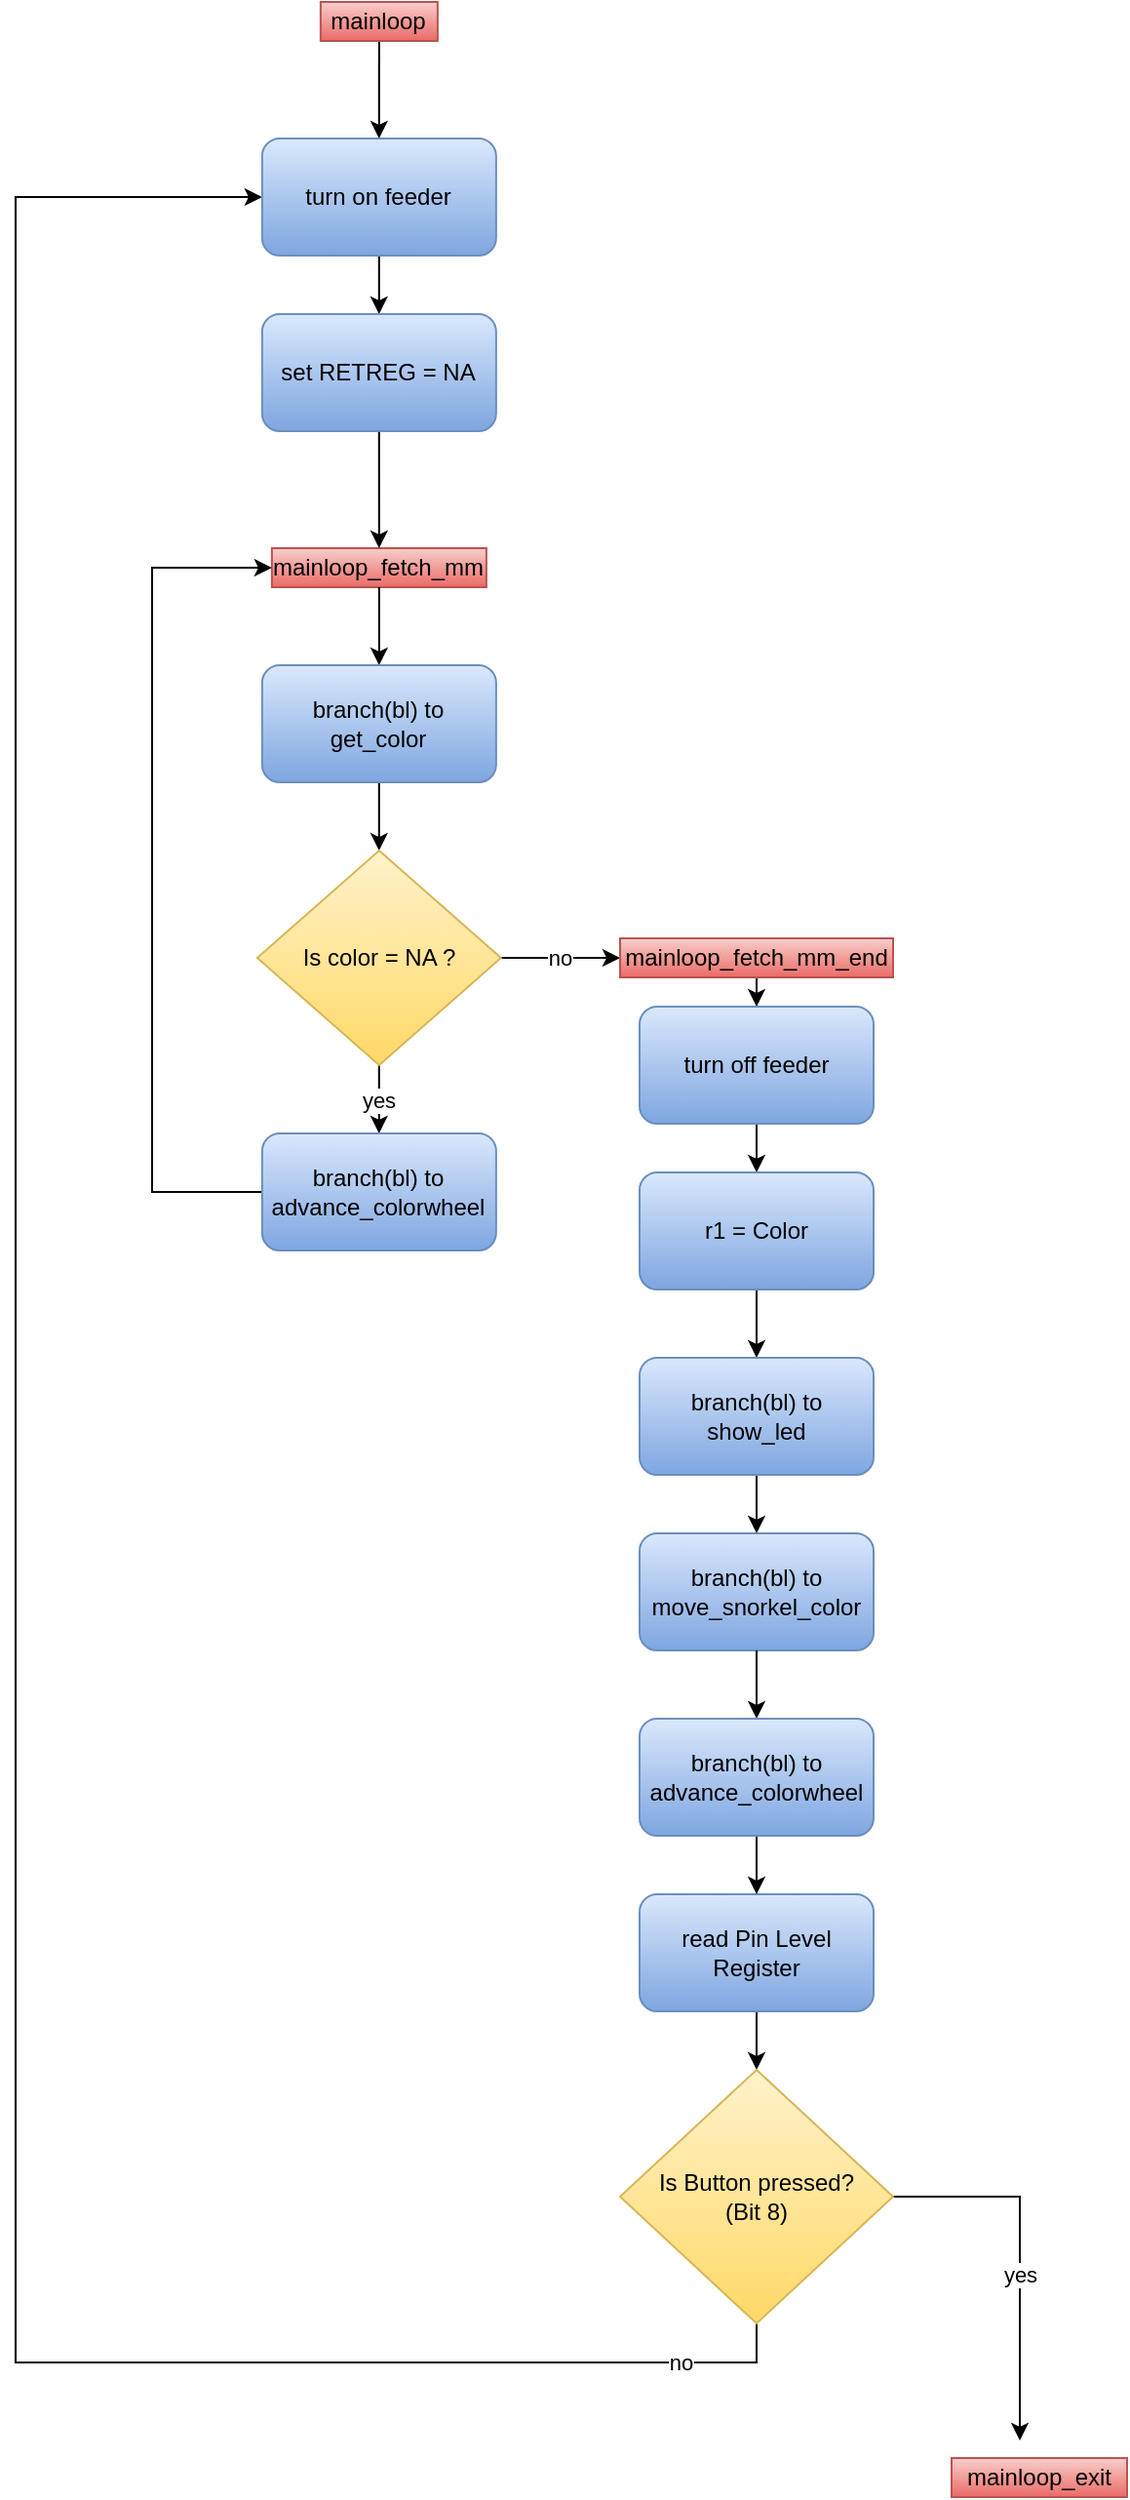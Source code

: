 <mxfile version="12.7.9" type="github">
  <diagram id="k4cw5h_0fVER-fqyHs3r" name="Seite-1">
    <mxGraphModel dx="1408" dy="1966" grid="1" gridSize="10" guides="1" tooltips="1" connect="1" arrows="1" fold="1" page="1" pageScale="1" pageWidth="827" pageHeight="1169" math="0" shadow="0">
      <root>
        <mxCell id="0" />
        <mxCell id="1" parent="0" />
        <mxCell id="hY-MnW-EoitDarra9r_p-9" value="" style="edgeStyle=orthogonalEdgeStyle;rounded=0;orthogonalLoop=1;jettySize=auto;html=1;exitX=0.5;exitY=1;exitDx=0;exitDy=0;entryX=0.5;entryY=0;entryDx=0;entryDy=0;" parent="1" source="hY-MnW-EoitDarra9r_p-16" target="_sODZMTpV888g5sVHCmp-1" edge="1">
          <mxGeometry relative="1" as="geometry">
            <mxPoint x="386.43" y="-110" as="sourcePoint" />
            <mxPoint x="386.43" y="-30" as="targetPoint" />
            <Array as="points">
              <mxPoint x="386.43" y="-60" />
              <mxPoint x="386.43" y="-60" />
            </Array>
          </mxGeometry>
        </mxCell>
        <mxCell id="hY-MnW-EoitDarra9r_p-16" value="mainloop" style="text;html=1;strokeColor=#b85450;fillColor=#f8cecc;align=center;verticalAlign=middle;whiteSpace=wrap;rounded=0;gradientColor=#ea6b66;" parent="1" vertex="1">
          <mxGeometry x="356.43" y="-130" width="60" height="20" as="geometry" />
        </mxCell>
        <mxCell id="hY-MnW-EoitDarra9r_p-29" value="" style="edgeStyle=orthogonalEdgeStyle;rounded=0;orthogonalLoop=1;jettySize=auto;html=1;" parent="1" source="hY-MnW-EoitDarra9r_p-20" target="hY-MnW-EoitDarra9r_p-22" edge="1">
          <mxGeometry relative="1" as="geometry" />
        </mxCell>
        <mxCell id="hY-MnW-EoitDarra9r_p-20" value="read Pin Level Register" style="rounded=1;whiteSpace=wrap;html=1;gradientColor=#7ea6e0;fillColor=#dae8fc;strokeColor=#6c8ebf;" parent="1" vertex="1">
          <mxGeometry x="520" y="840" width="120" height="60" as="geometry" />
        </mxCell>
        <mxCell id="hY-MnW-EoitDarra9r_p-27" value="no" style="edgeStyle=orthogonalEdgeStyle;rounded=0;orthogonalLoop=1;jettySize=auto;html=1;entryX=0;entryY=0.5;entryDx=0;entryDy=0;" parent="1" source="hY-MnW-EoitDarra9r_p-22" target="_sODZMTpV888g5sVHCmp-1" edge="1">
          <mxGeometry x="-0.927" relative="1" as="geometry">
            <mxPoint x="580" y="1100" as="targetPoint" />
            <Array as="points">
              <mxPoint x="580" y="1080" />
              <mxPoint x="200" y="1080" />
              <mxPoint x="200" y="-30" />
            </Array>
            <mxPoint as="offset" />
          </mxGeometry>
        </mxCell>
        <mxCell id="Ijgg2MWexYn2Fw6oENN2-9" value="yes" style="edgeStyle=orthogonalEdgeStyle;rounded=0;orthogonalLoop=1;jettySize=auto;html=1;entryX=0.5;entryY=0;entryDx=0;entryDy=0;exitX=1;exitY=0.5;exitDx=0;exitDy=0;" parent="1" source="hY-MnW-EoitDarra9r_p-22" edge="1">
          <mxGeometry x="0.105" relative="1" as="geometry">
            <Array as="points">
              <mxPoint x="715" y="995" />
            </Array>
            <mxPoint x="715" y="1120" as="targetPoint" />
            <mxPoint as="offset" />
          </mxGeometry>
        </mxCell>
        <mxCell id="hY-MnW-EoitDarra9r_p-22" value="Is Button pressed?&lt;br&gt;(Bit 8)" style="rhombus;whiteSpace=wrap;html=1;gradientColor=#ffd966;fillColor=#fff2cc;strokeColor=#d6b656;" parent="1" vertex="1">
          <mxGeometry x="510" y="930" width="140" height="130" as="geometry" />
        </mxCell>
        <mxCell id="hY-MnW-EoitDarra9r_p-30" value="mainloop_fetch_mm" style="text;html=1;strokeColor=#b85450;fillColor=#f8cecc;align=center;verticalAlign=middle;whiteSpace=wrap;rounded=0;gradientColor=#ea6b66;" parent="1" vertex="1">
          <mxGeometry x="331.43" y="150" width="110" height="20" as="geometry" />
        </mxCell>
        <mxCell id="hY-MnW-EoitDarra9r_p-41" value="" style="edgeStyle=orthogonalEdgeStyle;rounded=0;orthogonalLoop=1;jettySize=auto;html=1;exitX=0.5;exitY=1;exitDx=0;exitDy=0;" parent="1" source="hY-MnW-EoitDarra9r_p-30" target="hY-MnW-EoitDarra9r_p-32" edge="1">
          <mxGeometry relative="1" as="geometry">
            <mxPoint x="386.4" y="180" as="sourcePoint" />
          </mxGeometry>
        </mxCell>
        <mxCell id="hY-MnW-EoitDarra9r_p-42" value="" style="edgeStyle=orthogonalEdgeStyle;rounded=0;orthogonalLoop=1;jettySize=auto;html=1;" parent="1" source="hY-MnW-EoitDarra9r_p-32" target="hY-MnW-EoitDarra9r_p-35" edge="1">
          <mxGeometry relative="1" as="geometry" />
        </mxCell>
        <mxCell id="hY-MnW-EoitDarra9r_p-32" value="branch(bl) to&lt;br&gt;get_color" style="rounded=1;whiteSpace=wrap;html=1;gradientColor=#7ea6e0;fillColor=#dae8fc;strokeColor=#6c8ebf;" parent="1" vertex="1">
          <mxGeometry x="326.43" y="210" width="120" height="60" as="geometry" />
        </mxCell>
        <mxCell id="hY-MnW-EoitDarra9r_p-38" value="no" style="edgeStyle=orthogonalEdgeStyle;rounded=0;orthogonalLoop=1;jettySize=auto;html=1;entryX=0;entryY=0.5;entryDx=0;entryDy=0;exitX=1;exitY=0.5;exitDx=0;exitDy=0;" parent="1" target="YmnJSVa9suwpmFod_Zgd-1" edge="1" source="hY-MnW-EoitDarra9r_p-35">
          <mxGeometry relative="1" as="geometry">
            <mxPoint x="450" y="365" as="sourcePoint" />
            <mxPoint x="451.5" y="745" as="targetPoint" />
            <Array as="points" />
          </mxGeometry>
        </mxCell>
        <mxCell id="hY-MnW-EoitDarra9r_p-40" value="yes" style="edgeStyle=orthogonalEdgeStyle;rounded=0;orthogonalLoop=1;jettySize=auto;html=1;" parent="1" source="hY-MnW-EoitDarra9r_p-35" target="hY-MnW-EoitDarra9r_p-39" edge="1">
          <mxGeometry relative="1" as="geometry" />
        </mxCell>
        <mxCell id="hY-MnW-EoitDarra9r_p-35" value="Is color = NA ?" style="rhombus;whiteSpace=wrap;html=1;gradientColor=#ffd966;fillColor=#fff2cc;strokeColor=#d6b656;" parent="1" vertex="1">
          <mxGeometry x="323.93" y="305" width="125" height="110" as="geometry" />
        </mxCell>
        <mxCell id="hY-MnW-EoitDarra9r_p-44" value="" style="edgeStyle=orthogonalEdgeStyle;rounded=0;orthogonalLoop=1;jettySize=auto;html=1;entryX=0;entryY=0.5;entryDx=0;entryDy=0;" parent="1" source="hY-MnW-EoitDarra9r_p-39" target="hY-MnW-EoitDarra9r_p-30" edge="1">
          <mxGeometry relative="1" as="geometry">
            <mxPoint x="279.93" y="90" as="targetPoint" />
            <Array as="points">
              <mxPoint x="270" y="480" />
              <mxPoint x="270" y="160" />
            </Array>
          </mxGeometry>
        </mxCell>
        <mxCell id="hY-MnW-EoitDarra9r_p-39" value="branch(bl) to advance_colorwheel" style="rounded=1;whiteSpace=wrap;html=1;gradientColor=#7ea6e0;fillColor=#dae8fc;strokeColor=#6c8ebf;" parent="1" vertex="1">
          <mxGeometry x="326.43" y="450" width="120" height="60" as="geometry" />
        </mxCell>
        <mxCell id="Ijgg2MWexYn2Fw6oENN2-2" value="" style="edgeStyle=orthogonalEdgeStyle;rounded=0;orthogonalLoop=1;jettySize=auto;html=1;" parent="1" source="YmnJSVa9suwpmFod_Zgd-1" target="YmnJSVa9suwpmFod_Zgd-2" edge="1">
          <mxGeometry relative="1" as="geometry" />
        </mxCell>
        <mxCell id="YmnJSVa9suwpmFod_Zgd-1" value="mainloop_fetch_mm_end" style="text;html=1;strokeColor=#b85450;fillColor=#f8cecc;align=center;verticalAlign=middle;whiteSpace=wrap;rounded=0;gradientColor=#ea6b66;" parent="1" vertex="1">
          <mxGeometry x="510" y="350" width="140" height="20" as="geometry" />
        </mxCell>
        <mxCell id="YmnJSVa9suwpmFod_Zgd-11" value="" style="edgeStyle=orthogonalEdgeStyle;rounded=0;orthogonalLoop=1;jettySize=auto;html=1;" parent="1" source="YmnJSVa9suwpmFod_Zgd-2" target="YmnJSVa9suwpmFod_Zgd-3" edge="1">
          <mxGeometry relative="1" as="geometry" />
        </mxCell>
        <mxCell id="YmnJSVa9suwpmFod_Zgd-2" value="turn off feeder" style="rounded=1;whiteSpace=wrap;html=1;gradientColor=#7ea6e0;fillColor=#dae8fc;strokeColor=#6c8ebf;" parent="1" vertex="1">
          <mxGeometry x="520" y="385" width="120" height="60" as="geometry" />
        </mxCell>
        <mxCell id="YmnJSVa9suwpmFod_Zgd-12" value="" style="edgeStyle=orthogonalEdgeStyle;rounded=0;orthogonalLoop=1;jettySize=auto;html=1;" parent="1" source="YmnJSVa9suwpmFod_Zgd-3" target="YmnJSVa9suwpmFod_Zgd-4" edge="1">
          <mxGeometry relative="1" as="geometry" />
        </mxCell>
        <mxCell id="YmnJSVa9suwpmFod_Zgd-3" value="r1 = Color" style="rounded=1;whiteSpace=wrap;html=1;gradientColor=#7ea6e0;fillColor=#dae8fc;strokeColor=#6c8ebf;" parent="1" vertex="1">
          <mxGeometry x="520" y="470" width="120" height="60" as="geometry" />
        </mxCell>
        <mxCell id="YmnJSVa9suwpmFod_Zgd-13" value="" style="edgeStyle=orthogonalEdgeStyle;rounded=0;orthogonalLoop=1;jettySize=auto;html=1;" parent="1" source="YmnJSVa9suwpmFod_Zgd-4" target="YmnJSVa9suwpmFod_Zgd-5" edge="1">
          <mxGeometry relative="1" as="geometry" />
        </mxCell>
        <mxCell id="YmnJSVa9suwpmFod_Zgd-4" value="branch(bl) to show_led" style="rounded=1;whiteSpace=wrap;html=1;gradientColor=#7ea6e0;fillColor=#dae8fc;strokeColor=#6c8ebf;" parent="1" vertex="1">
          <mxGeometry x="520" y="565" width="120" height="60" as="geometry" />
        </mxCell>
        <mxCell id="YmnJSVa9suwpmFod_Zgd-5" value="branch(bl) to move_snorkel_color" style="rounded=1;whiteSpace=wrap;html=1;gradientColor=#7ea6e0;fillColor=#dae8fc;strokeColor=#6c8ebf;" parent="1" vertex="1">
          <mxGeometry x="520" y="655" width="120" height="60" as="geometry" />
        </mxCell>
        <mxCell id="YmnJSVa9suwpmFod_Zgd-16" value="" style="edgeStyle=orthogonalEdgeStyle;rounded=0;orthogonalLoop=1;jettySize=auto;html=1;exitX=0.5;exitY=1;exitDx=0;exitDy=0;" parent="1" source="YmnJSVa9suwpmFod_Zgd-5" target="YmnJSVa9suwpmFod_Zgd-8" edge="1">
          <mxGeometry relative="1" as="geometry">
            <mxPoint x="580" y="710" as="sourcePoint" />
          </mxGeometry>
        </mxCell>
        <mxCell id="YmnJSVa9suwpmFod_Zgd-17" value="" style="edgeStyle=orthogonalEdgeStyle;rounded=0;orthogonalLoop=1;jettySize=auto;html=1;entryX=0.5;entryY=0;entryDx=0;entryDy=0;" parent="1" source="YmnJSVa9suwpmFod_Zgd-8" target="hY-MnW-EoitDarra9r_p-20" edge="1">
          <mxGeometry relative="1" as="geometry">
            <mxPoint x="580" y="850" as="targetPoint" />
          </mxGeometry>
        </mxCell>
        <mxCell id="YmnJSVa9suwpmFod_Zgd-8" value="branch(bl) to advance_colorwheel" style="rounded=1;whiteSpace=wrap;html=1;gradientColor=#7ea6e0;fillColor=#dae8fc;strokeColor=#6c8ebf;" parent="1" vertex="1">
          <mxGeometry x="520" y="750" width="120" height="60" as="geometry" />
        </mxCell>
        <mxCell id="YmnJSVa9suwpmFod_Zgd-20" value="mainloop_exit" style="text;html=1;strokeColor=#b85450;fillColor=#f8cecc;align=center;verticalAlign=middle;whiteSpace=wrap;rounded=0;gradientColor=#ea6b66;" parent="1" vertex="1">
          <mxGeometry x="680" y="1129" width="90" height="20" as="geometry" />
        </mxCell>
        <mxCell id="_sODZMTpV888g5sVHCmp-4" value="" style="edgeStyle=orthogonalEdgeStyle;rounded=0;orthogonalLoop=1;jettySize=auto;html=1;" edge="1" parent="1" source="_sODZMTpV888g5sVHCmp-1" target="_sODZMTpV888g5sVHCmp-2">
          <mxGeometry relative="1" as="geometry" />
        </mxCell>
        <mxCell id="_sODZMTpV888g5sVHCmp-1" value="turn on feeder" style="rounded=1;whiteSpace=wrap;html=1;gradientColor=#7ea6e0;fillColor=#dae8fc;strokeColor=#6c8ebf;" vertex="1" parent="1">
          <mxGeometry x="326.43" y="-60" width="120" height="60" as="geometry" />
        </mxCell>
        <mxCell id="_sODZMTpV888g5sVHCmp-5" style="edgeStyle=orthogonalEdgeStyle;rounded=0;orthogonalLoop=1;jettySize=auto;html=1;entryX=0.5;entryY=0;entryDx=0;entryDy=0;" edge="1" parent="1" source="_sODZMTpV888g5sVHCmp-2" target="hY-MnW-EoitDarra9r_p-30">
          <mxGeometry relative="1" as="geometry">
            <Array as="points">
              <mxPoint x="386" y="110" />
              <mxPoint x="386" y="110" />
            </Array>
          </mxGeometry>
        </mxCell>
        <mxCell id="_sODZMTpV888g5sVHCmp-2" value="set RETREG = NA" style="rounded=1;whiteSpace=wrap;html=1;gradientColor=#7ea6e0;fillColor=#dae8fc;strokeColor=#6c8ebf;" vertex="1" parent="1">
          <mxGeometry x="326.43" y="30" width="120" height="60" as="geometry" />
        </mxCell>
      </root>
    </mxGraphModel>
  </diagram>
</mxfile>
